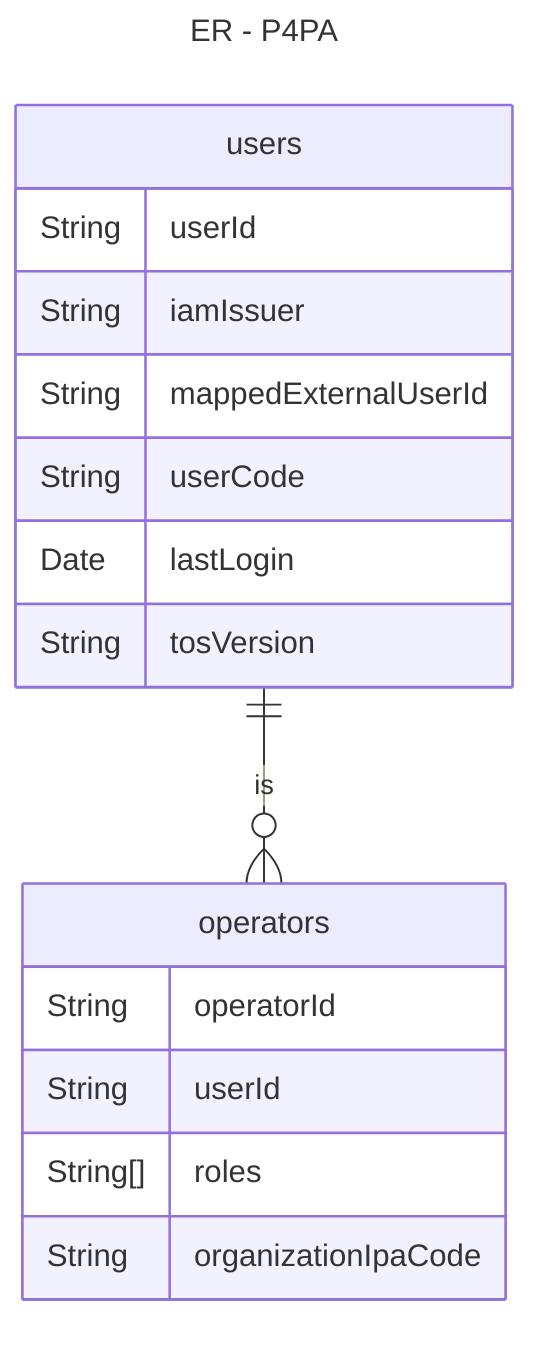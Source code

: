 ---
title: ER - P4PA
---
erDiagram
    users {
        String userId
        String iamIssuer
        String mappedExternalUserId
        String userCode
        Date lastLogin
        String tosVersion
    }

    operators {
        String operatorId
        String userId
        String[] roles
        String organizationIpaCode
    }

    users ||--o{ operators : is
